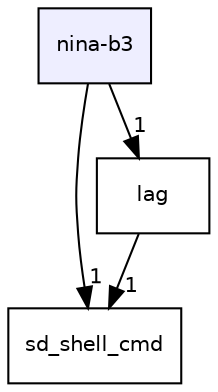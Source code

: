 digraph "nina-b3" {
  compound=true
  node [ fontsize="10", fontname="Helvetica"];
  edge [ labelfontsize="10", labelfontname="Helvetica"];
  dir_5b019a5fdd95bec04ce5efcea618dfa5 [shape=box, label="nina-b3", style="filled", fillcolor="#eeeeff", pencolor="black", URL="dir_5b019a5fdd95bec04ce5efcea618dfa5.html"];
  dir_d91d62955b7477f35b9ee8b17e4ea395 [shape=box label="sd_shell_cmd" URL="dir_d91d62955b7477f35b9ee8b17e4ea395.html"];
  dir_bc520c87144eb3431848004f2cf124ff [shape=box label="lag" URL="dir_bc520c87144eb3431848004f2cf124ff.html"];
  dir_5b019a5fdd95bec04ce5efcea618dfa5->dir_d91d62955b7477f35b9ee8b17e4ea395 [headlabel="1", labeldistance=1.5 headhref="dir_000023_000025.html"];
  dir_5b019a5fdd95bec04ce5efcea618dfa5->dir_bc520c87144eb3431848004f2cf124ff [headlabel="1", labeldistance=1.5 headhref="dir_000023_000018.html"];
  dir_bc520c87144eb3431848004f2cf124ff->dir_d91d62955b7477f35b9ee8b17e4ea395 [headlabel="1", labeldistance=1.5 headhref="dir_000018_000025.html"];
}
